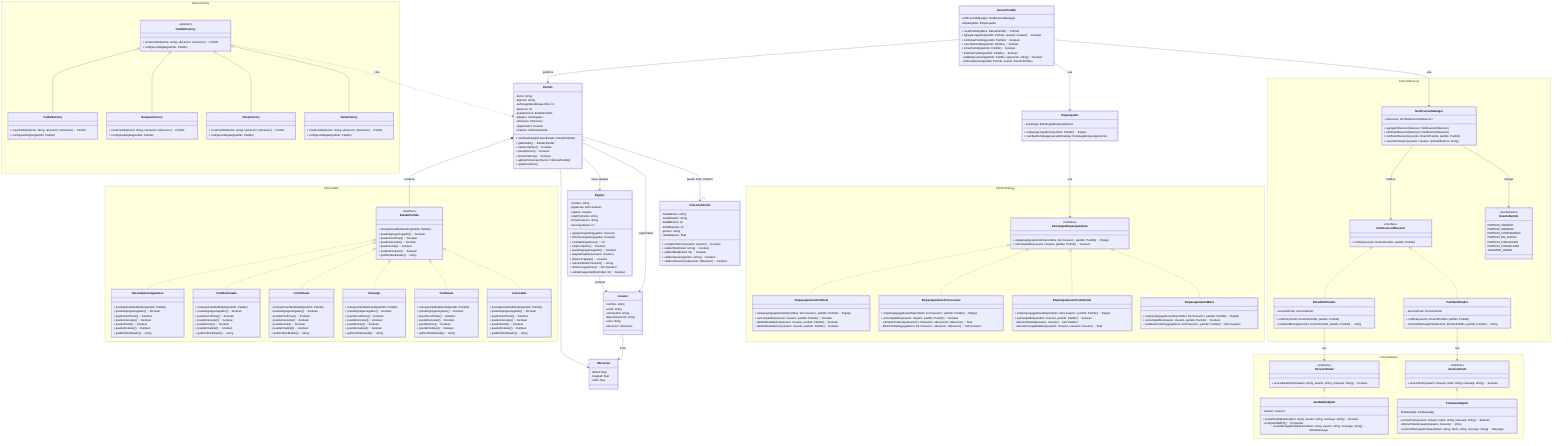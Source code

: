 ---
config:
  theme: mc
id: ca1156c1-1c52-4377-a4e9-8b4ec3c6e6d5
---
classDiagram
    direction TB
    class Emparejador {
        - estrategia: EstrategiaEmparejamiento
        + emparejarJugadores(partido: Partido): Equipo
        + cambiarEstrategia(nuevaEstrategia: EstrategiaEmparejamiento)
    }
    class Usuario {
        -nombre: string
        -email: string
        -contraseña: string
        -deporteFavorito: string
        %% principiante, intermedio, avanzado
        -nivel: string 
        -ubicacion: Ubicacion
    }
    class Partido {
        -fecha: string
        -deporte: string
        -cantJugadoresRequeridos: int
        -duracion: int
        -estadoActual: EstadoPartido
        -equipos: list~Equipo~
        -ubicacion: Ubicacion
        -organizador: Usuario
        -criterios: CriteriosPartido
        + cambiarEstado(nuevoEstado: EstadoPartido)
        + getEstado(): EstadoPartido
        + estaCompleto(): boolean
        + puedeIniciar(): boolean
        + tieneCriterios(): boolean
        + aplicarCriterios(criterios: CriteriosPartido)
        + quitarCriterios()
    }
    
    class CriteriosPartido {
        -nivelMinimo: string
        -nivelMaximo: string
        -edadMinima: int
        -edadMaxima: int
        -genero: string
        -radioMaximo: float
        + cumpleCriterios(usuario: Usuario): boolean
        + validarNivel(nivel: string): boolean
        + validarEdad(edad: int): boolean
        + validarGenero(genero: string): boolean
        + validarUbicacion(ubicacion: Ubicacion): boolean
    }
    
    class GestorPartido {
        -notificacionManager: NotificacionManager
        -emparejador: Emparejador
        + crearPartido(datos: DatosPartido): Partido
        + agregarJugador(partido: Partido, usuario: Usuario): boolean
        + confirmarPartido(partido: Partido): boolean
        + cancelarPartido(partido: Partido): boolean
        + iniciarPartido(partido: Partido): boolean
        + finalizarPartido(partido: Partido): boolean
        - validarOperacion(partido: Partido, operacion: string): boolean
        - notificarEvento(partido: Partido, evento: EventoPartido)
    }

    class Ubicacion {
        -latitud: float
        -longitud: float
        -radio: float
    }
    
    namespace PatronState {
        class EstadoPartido {
            <<interface>>
            + manejarCambioEstado(partido: Partido)
            + puedeAgregarJugador(): boolean
            + puedeConfirmar(): boolean
            + puedeCancelar(): boolean
            + puedeIniciar(): boolean
            + puedesFinalizar(): boolean
            + getNombreEstado(): string
        }
        
        class NecesitamosJugadores {
            + manejarCambioEstado(partido: Partido)
            + puedeAgregarJugador(): boolean
            + puedeConfirmar(): boolean
            + puedeCancelar(): boolean
            + puedeIniciar(): boolean
            + puedeFinalizar(): boolean
            + getNombreEstado(): string
        }
        
        class PartidoArmado {
            + manejarCambioEstado(partido: Partido)
            + puedeAgregarJugador(): boolean
            + puedeConfirmar(): boolean
            + puedeCancelar(): boolean
            + puedeIniciar(): boolean
            + puedeFinalizar(): boolean
            + getNombreEstado(): string
        }
        
        class Confirmado {
            + manejarCambioEstado(partido: Partido)
            + puedeAgregarJugador(): boolean
            + puedeConfirmar(): boolean
            + puedeCancelar(): boolean
            + puedeIniciar(): boolean
            + puedeFinalizar(): boolean
            + getNombreEstado(): string
        }
        
        class EnJuego {
            + manejarCambioEstado(partido: Partido)
            + puedeAgregarJugador(): boolean
            + puedeConfirmar(): boolean
            + puedeCancelar(): boolean
            + puedeIniciar(): boolean
            + puedeFinalizar(): boolean
            + getNombreEstado(): string
        }
        
        class Finalizado {
            + manejarCambioEstado(partido: Partido)
            + puedeAgregarJugador(): boolean
            + puedeConfirmar(): boolean
            + puedeCancelar(): boolean
            + puedeIniciar(): boolean
            + puedeFinalizar(): boolean
            + getNombreEstado(): string
        }
        
        class Cancelado {
            + manejarCambioEstado(partido: Partido)
            + puedeAgregarJugador(): boolean
            + puedeConfirmar(): boolean
            + puedeCancelar(): boolean
            + puedeIniciar(): boolean
            + puedeFinalizar(): boolean
            + getNombreEstado(): string
        }
    }
    
    
    
    class Equipo {
        - nombre: string
        - jugadores: list~Usuario~
        - capitan: Usuario
        - nivelPromedio: string
        - fechaCreacion: string
        - maxJugadores: int
        + agregarJugador(jugador: Usuario)
        + eliminarJugador(jugador: Usuario)
        + cantidadJugadores(): int
        + estaCompleto(): boolean
        + puedeAgregarJugador(): boolean
        + asignarCapitan(usuario: Usuario)
        + obtenerCapitan(): Usuario
        + calcularNivelPromedio(): string
        + obtenerJugadores(): list~Usuario~
        + validarCapacidad(cantidad: int): boolean
    }
    
    namespace PatronFactory {
        class PartidoFactory {
            <<abstract>>
            + crearPartido(fecha: string, ubicacion: Ubicacion): Partido
            + configurarReglas(partido: Partido)
        }
        
        class FutbolFactory {
            + crearPartido(fecha: string, ubicacion: Ubicacion): Partido
            + configurarReglas(partido: Partido)
        }
        
        class BasquetFactory {
            + crearPartido(fecha: string, ubicacion: Ubicacion): Partido
            + configurarReglas(partido: Partido)
        }
        
        class VoleyFactory {
            + crearPartido(fecha: string, ubicacion: Ubicacion): Partido
            + configurarReglas(partido: Partido)
        }
        
        class TenisFactory {
            + crearPartido(fecha: string, ubicacion: Ubicacion): Partido
            + configurarReglas(partido: Partido)
        }
    }
    
    namespace PatronStrategy {
        class EstrategiaEmparejamiento {
            <<interface>>
            + emparejar(jugadoresDisponibles: list~Usuario~, partido: Partido): Equipo
            + esCompatible(usuario: Usuario, partido: Partido): boolean
        }
        
        class EmparejamientoPorNivel {
            + emparejar(jugadoresDisponibles: list~Usuario~, partido: Partido): Equipo
            + esCompatible(usuario: Usuario, partido: Partido): boolean
            - validarNivelMinimo(usuario: Usuario, partido: Partido): boolean
            - validarNivelMaximo(usuario: Usuario, partido: Partido): boolean
        }
        
        class EmparejamientoPorCercania {
            + emparejar(jugadoresDisponibles: list~Usuario~, partido: Partido): Equipo
            + esCompatible(usuario: Usuario, partido: Partido): boolean
            - calcularDistancia(ubicacion1: Ubicacion, ubicacion2: Ubicacion): float
            - filtrarPorRadio(jugadores: list~Usuario~, ubicacion: Ubicacion): list~Usuario~
        }
        
        class EmparejamientoPorHistorial {
            + emparejar(jugadoresDisponibles: list~Usuario~, partido: Partido): Equipo
            + esCompatible(usuario: Usuario, partido: Partido): boolean
            - obtenerHistorial(usuario: Usuario): list~Partido~
            - calcularCompatibilidad(usuario1: Usuario, usuario2: Usuario): float
        }
        
        class EmparejamientoMixto {
            + emparejar(jugadoresDisponibles: list~Usuario~, partido: Partido): Equipo
            + esCompatible(usuario: Usuario, partido: Partido): boolean
            - combinarCriterios(jugadores: list~Usuario~, partido: Partido): list~Usuario~
        }
    }
    
    namespace PatronAdapter {
        class ServicioEmail {
            <<interface>>
            + enviarEmail(destinatario: string, asunto: string, mensaje: string): boolean
        }
        
        class ServicioPush {
            <<interface>>
            + enviarPush(usuario: Usuario, titulo: string, mensaje: string): boolean
        }
        
        class JavaMailAdapter {
            - session: Session
            + enviarEmail(destinatario: string, asunto: string, mensaje: string): boolean
            - configurarSMTP(): Properties
            - crearMensajeEmail(destinatario: string, asunto: string, mensaje: string): MimeMessage
        }
        
        class FirebaseAdapter {
            - firebaseApp: FirebaseApp
            + enviarPush(usuario: Usuario, titulo: string, mensaje: string): boolean
            - obtenerTokenUsuario(usuario: Usuario): string
            - construirMensajeFirebase(token: string, titulo: string, mensaje: string): Message
        }
    }
    
    namespace PatronObserver {
        class NotificacionObserver {
            <<interface>>
            + notificar(evento: EventoPartido, partido: Partido)
        }
        
        class EmailNotificador {
            - servicioEmail: ServicioEmail
            + notificar(evento: EventoPartido, partido: Partido)
            - construirMensaje(evento: EventoPartido, partido: Partido): string
        }
        
        class PushNotificador {
            - servicioPush: ServicioPush
            + notificar(evento: EventoPartido, partido: Partido)
            - construirMensajePush(evento: EventoPartido, partido: Partido): string
        }
        
        class NotificacionManager {
            - observers: list~NotificacionObserver~
            + agregarObserver(observer: NotificacionObserver)
            + eliminarObserver(observer: NotificacionObserver)
            + notificarObservers(evento: EventoPartido, partido: Partido)
            + suscribirUsuario(usuario: Usuario, tipoNotificacion: string)
        }
        
        class EventoPartido {
            <<enumeration>>
            PARTIDO_CREADO
            PARTIDO_ARMADO
            PARTIDO_CONFIRMADO
            PARTIDO_EN_JUEGO
            PARTIDO_FINALIZADO
            PARTIDO_CANCELADO
            JUGADOR_UNIDO
        }
    }
    
    %% Relaciones del patrón State
    EstadoPartido <|.. NecesitamosJugadores
    EstadoPartido <|.. PartidoArmado
    EstadoPartido <|.. Confirmado
    EstadoPartido <|.. EnJuego
    EstadoPartido <|.. Finalizado
    EstadoPartido <|.. Cancelado
    
    %% Relación de composición - Partido tiene un estado
    Partido *-- EstadoPartido : contiene
    
    %% Relaciones del patrón Factory
    PartidoFactory <|-- FutbolFactory
    PartidoFactory <|-- BasquetFactory
    PartidoFactory <|-- VoleyFactory
    PartidoFactory <|-- TenisFactory
    
    PartidoFactory ..> Partido : crea
    
    %% Relaciones del patrón Strategy
    EstrategiaEmparejamiento <|.. EmparejamientoPorNivel
    EstrategiaEmparejamiento <|.. EmparejamientoPorCercania
    EstrategiaEmparejamiento <|.. EmparejamientoPorHistorial
    EstrategiaEmparejamiento <|.. EmparejamientoMixto
    
    Emparejador --> EstrategiaEmparejamiento : usa
    
    %% Relaciones del patrón Adapter
    ServicioEmail <|.. JavaMailAdapter
    ServicioPush <|.. FirebaseAdapter
    
    %% Relaciones del patrón Observer
    NotificacionObserver <|.. EmailNotificador
    NotificacionObserver <|.. PushNotificador
    
    EmailNotificador --> ServicioEmail : usa
    PushNotificador --> ServicioPush : usa
    
    NotificacionManager --> NotificacionObserver : notifica
    NotificacionManager --> EventoPartido : maneja
    
    %% Otras relaciones
    GestorPartido --> Partido : gestiona
    GestorPartido --> Emparejador : usa
    GestorPartido --> NotificacionManager : usa
    Equipo --> Usuario : contiene

    Partido "1" --> "1" Ubicacion
    Partido "1" --> "*" Equipo: tiene equipos
    Partido "1" --> "1" Usuario: organizador
    Partido "0..1" --> "0..1" CriteriosPartido: puede tener criterios

    Usuario "1" --> "1" Ubicacion : tiene